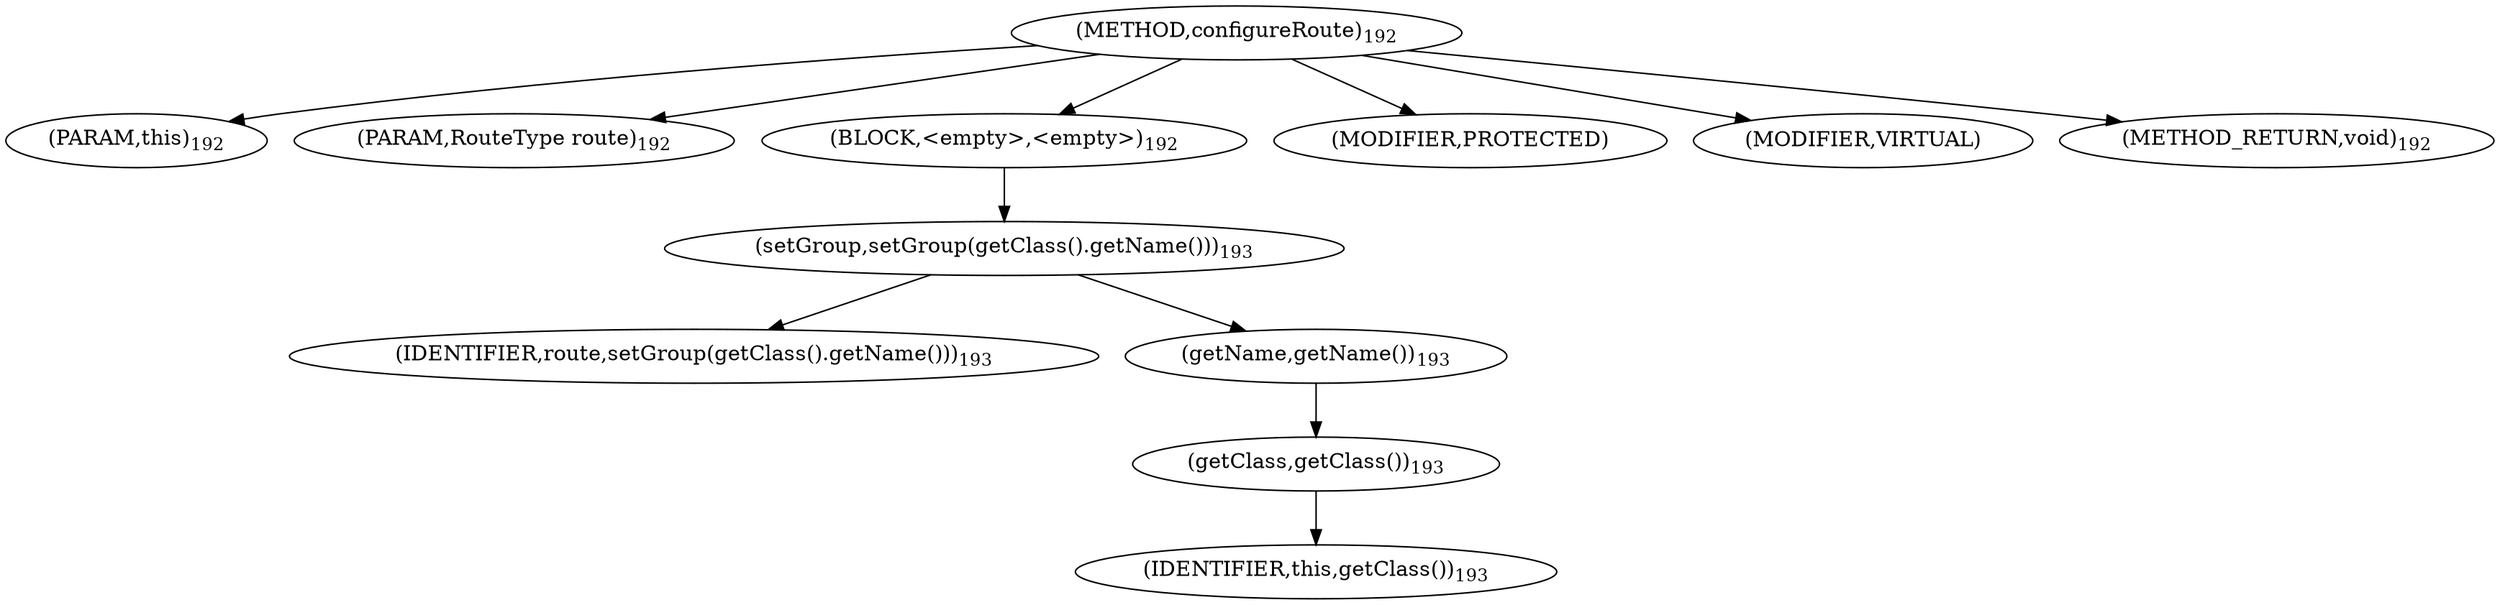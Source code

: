 digraph "configureRoute" {  
"332" [label = <(METHOD,configureRoute)<SUB>192</SUB>> ]
"31" [label = <(PARAM,this)<SUB>192</SUB>> ]
"333" [label = <(PARAM,RouteType route)<SUB>192</SUB>> ]
"334" [label = <(BLOCK,&lt;empty&gt;,&lt;empty&gt;)<SUB>192</SUB>> ]
"335" [label = <(setGroup,setGroup(getClass().getName()))<SUB>193</SUB>> ]
"336" [label = <(IDENTIFIER,route,setGroup(getClass().getName()))<SUB>193</SUB>> ]
"337" [label = <(getName,getName())<SUB>193</SUB>> ]
"338" [label = <(getClass,getClass())<SUB>193</SUB>> ]
"30" [label = <(IDENTIFIER,this,getClass())<SUB>193</SUB>> ]
"339" [label = <(MODIFIER,PROTECTED)> ]
"340" [label = <(MODIFIER,VIRTUAL)> ]
"341" [label = <(METHOD_RETURN,void)<SUB>192</SUB>> ]
  "332" -> "31" 
  "332" -> "333" 
  "332" -> "334" 
  "332" -> "339" 
  "332" -> "340" 
  "332" -> "341" 
  "334" -> "335" 
  "335" -> "336" 
  "335" -> "337" 
  "337" -> "338" 
  "338" -> "30" 
}
